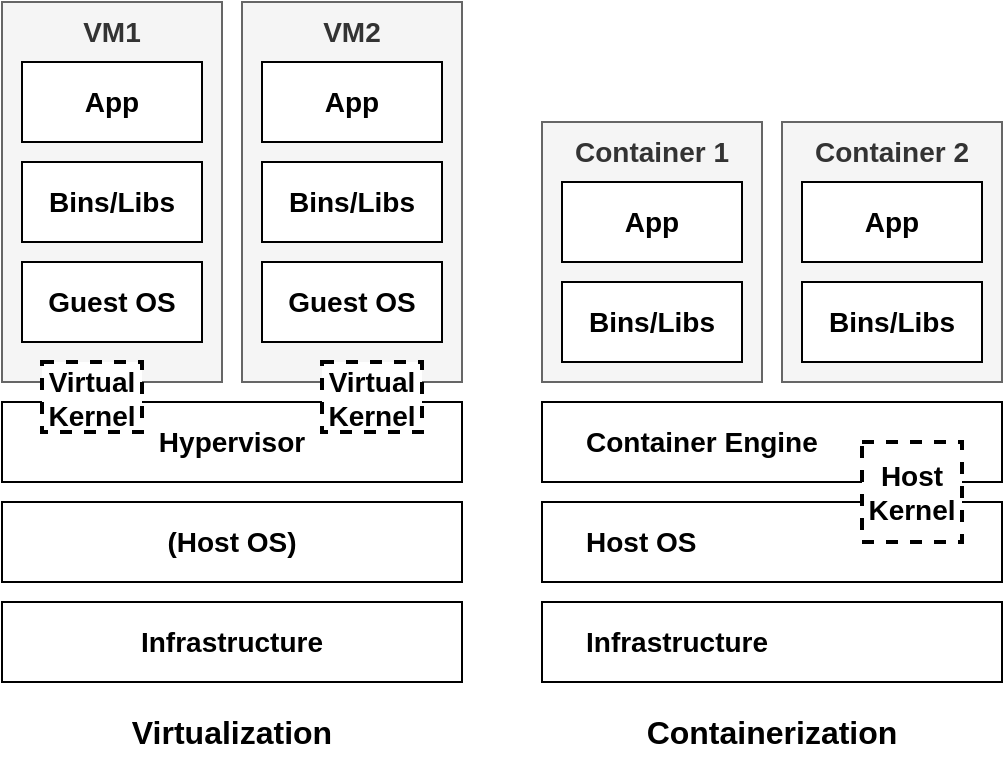 <mxfile>
    <diagram id="bZpIHXyVJihy7WF5uU0A" name="Page-1">
        <mxGraphModel dx="1344" dy="775" grid="1" gridSize="10" guides="1" tooltips="1" connect="1" arrows="1" fold="1" page="1" pageScale="1" pageWidth="850" pageHeight="1100" math="0" shadow="0">
            <root>
                <mxCell id="0"/>
                <mxCell id="1" parent="0"/>
                <mxCell id="19" value="Container Engine" style="rounded=0;whiteSpace=wrap;html=1;horizontal=1;verticalAlign=middle;fontSize=14;fontStyle=1;align=left;spacingLeft=20;" vertex="1" parent="1">
                    <mxGeometry x="310" y="310" width="230" height="40" as="geometry"/>
                </mxCell>
                <mxCell id="20" value="Containerization" style="text;html=1;strokeColor=none;fillColor=none;align=center;verticalAlign=middle;whiteSpace=wrap;rounded=0;fontSize=16;fontStyle=1" vertex="1" parent="1">
                    <mxGeometry x="310" y="460" width="230" height="30" as="geometry"/>
                </mxCell>
                <mxCell id="21" value="Virtualization" style="text;html=1;strokeColor=none;fillColor=none;align=center;verticalAlign=middle;whiteSpace=wrap;rounded=0;fontSize=16;fontStyle=1" vertex="1" parent="1">
                    <mxGeometry x="40" y="460" width="230" height="30" as="geometry"/>
                </mxCell>
                <mxCell id="22" value="VM1" style="rounded=0;whiteSpace=wrap;html=1;horizontal=1;verticalAlign=top;fontSize=14;fontStyle=1;fillColor=#f5f5f5;fontColor=#333333;strokeColor=#666666;" vertex="1" parent="1">
                    <mxGeometry x="40" y="110" width="110" height="190" as="geometry"/>
                </mxCell>
                <mxCell id="23" value="VM2" style="rounded=0;whiteSpace=wrap;html=1;horizontal=1;verticalAlign=top;fontSize=14;fontStyle=1;fillColor=#f5f5f5;fontColor=#333333;strokeColor=#666666;" vertex="1" parent="1">
                    <mxGeometry x="160" y="110" width="110" height="190" as="geometry"/>
                </mxCell>
                <mxCell id="24" value="App" style="rounded=0;whiteSpace=wrap;html=1;horizontal=1;verticalAlign=middle;fontSize=14;fontStyle=1" vertex="1" parent="1">
                    <mxGeometry x="50" y="140" width="90" height="40" as="geometry"/>
                </mxCell>
                <mxCell id="25" value="Bins/Libs" style="rounded=0;whiteSpace=wrap;html=1;horizontal=1;verticalAlign=middle;fontSize=14;fontStyle=1" vertex="1" parent="1">
                    <mxGeometry x="50" y="190" width="90" height="40" as="geometry"/>
                </mxCell>
                <mxCell id="26" value="App" style="rounded=0;whiteSpace=wrap;html=1;horizontal=1;verticalAlign=middle;fontSize=14;fontStyle=1" vertex="1" parent="1">
                    <mxGeometry x="170" y="140" width="90" height="40" as="geometry"/>
                </mxCell>
                <mxCell id="27" value="Bins/Libs" style="rounded=0;whiteSpace=wrap;html=1;horizontal=1;verticalAlign=middle;fontSize=14;fontStyle=1" vertex="1" parent="1">
                    <mxGeometry x="170" y="190" width="90" height="40" as="geometry"/>
                </mxCell>
                <mxCell id="28" value="Hypervisor" style="rounded=0;whiteSpace=wrap;html=1;horizontal=1;verticalAlign=middle;fontSize=14;fontStyle=1" vertex="1" parent="1">
                    <mxGeometry x="40" y="310" width="230" height="40" as="geometry"/>
                </mxCell>
                <mxCell id="29" value="Container 1" style="rounded=0;whiteSpace=wrap;html=1;horizontal=1;verticalAlign=top;fontSize=14;fontStyle=1;fillColor=#f5f5f5;fontColor=#333333;strokeColor=#666666;" vertex="1" parent="1">
                    <mxGeometry x="310" y="170" width="110" height="130" as="geometry"/>
                </mxCell>
                <mxCell id="30" value="Container 2" style="rounded=0;whiteSpace=wrap;html=1;horizontal=1;verticalAlign=top;fontSize=14;fontStyle=1;fillColor=#f5f5f5;fontColor=#333333;strokeColor=#666666;" vertex="1" parent="1">
                    <mxGeometry x="430" y="170" width="110" height="130" as="geometry"/>
                </mxCell>
                <mxCell id="31" value="App" style="rounded=0;whiteSpace=wrap;html=1;horizontal=1;verticalAlign=middle;fontSize=14;fontStyle=1" vertex="1" parent="1">
                    <mxGeometry x="320" y="200" width="90" height="40" as="geometry"/>
                </mxCell>
                <mxCell id="32" value="App" style="rounded=0;whiteSpace=wrap;html=1;horizontal=1;verticalAlign=middle;fontSize=14;fontStyle=1" vertex="1" parent="1">
                    <mxGeometry x="440" y="200" width="90" height="40" as="geometry"/>
                </mxCell>
                <mxCell id="36" value="Guest OS" style="rounded=0;whiteSpace=wrap;html=1;horizontal=1;verticalAlign=middle;fontSize=14;fontStyle=1" vertex="1" parent="1">
                    <mxGeometry x="50" y="240" width="90" height="40" as="geometry"/>
                </mxCell>
                <mxCell id="37" value="Guest OS" style="rounded=0;whiteSpace=wrap;html=1;horizontal=1;verticalAlign=middle;fontSize=14;fontStyle=1" vertex="1" parent="1">
                    <mxGeometry x="170" y="240" width="90" height="40" as="geometry"/>
                </mxCell>
                <mxCell id="38" value="(Host OS)" style="rounded=0;whiteSpace=wrap;html=1;horizontal=1;verticalAlign=middle;fontSize=14;fontStyle=1" vertex="1" parent="1">
                    <mxGeometry x="40" y="360" width="230" height="40" as="geometry"/>
                </mxCell>
                <mxCell id="39" value="Infrastructure" style="rounded=0;whiteSpace=wrap;html=1;horizontal=1;verticalAlign=middle;fontSize=14;fontStyle=1;align=left;spacingLeft=20;" vertex="1" parent="1">
                    <mxGeometry x="310" y="410" width="230" height="40" as="geometry"/>
                </mxCell>
                <mxCell id="40" value="Host OS" style="rounded=0;whiteSpace=wrap;html=1;horizontal=1;verticalAlign=middle;fontSize=14;fontStyle=1;align=left;spacingLeft=20;" vertex="1" parent="1">
                    <mxGeometry x="310" y="360" width="230" height="40" as="geometry"/>
                </mxCell>
                <mxCell id="33" value="Host Kernel" style="rounded=0;whiteSpace=wrap;html=1;horizontal=1;verticalAlign=middle;fontSize=14;fontStyle=1;strokeWidth=2;dashed=1;" vertex="1" parent="1">
                    <mxGeometry x="470" y="330" width="50" height="50" as="geometry"/>
                </mxCell>
                <mxCell id="41" value="Bins/Libs" style="rounded=0;whiteSpace=wrap;html=1;horizontal=1;verticalAlign=middle;fontSize=14;fontStyle=1" vertex="1" parent="1">
                    <mxGeometry x="320" y="250" width="90" height="40" as="geometry"/>
                </mxCell>
                <mxCell id="42" value="Bins/Libs" style="rounded=0;whiteSpace=wrap;html=1;horizontal=1;verticalAlign=middle;fontSize=14;fontStyle=1" vertex="1" parent="1">
                    <mxGeometry x="440" y="250" width="90" height="40" as="geometry"/>
                </mxCell>
                <mxCell id="45" value="Infrastructure" style="rounded=0;whiteSpace=wrap;html=1;horizontal=1;verticalAlign=middle;fontSize=14;fontStyle=1" vertex="1" parent="1">
                    <mxGeometry x="40" y="410" width="230" height="40" as="geometry"/>
                </mxCell>
                <mxCell id="47" value="Virtual&lt;br&gt;Kernel" style="rounded=0;whiteSpace=wrap;html=1;horizontal=1;verticalAlign=middle;fontSize=14;fontStyle=1;strokeWidth=2;dashed=1;" vertex="1" parent="1">
                    <mxGeometry x="60" y="290" width="50" height="35" as="geometry"/>
                </mxCell>
                <mxCell id="49" value="Virtual&lt;br&gt;Kernel" style="rounded=0;whiteSpace=wrap;html=1;horizontal=1;verticalAlign=middle;fontSize=14;fontStyle=1;strokeWidth=2;dashed=1;" vertex="1" parent="1">
                    <mxGeometry x="200" y="290" width="50" height="35" as="geometry"/>
                </mxCell>
            </root>
        </mxGraphModel>
    </diagram>
</mxfile>
